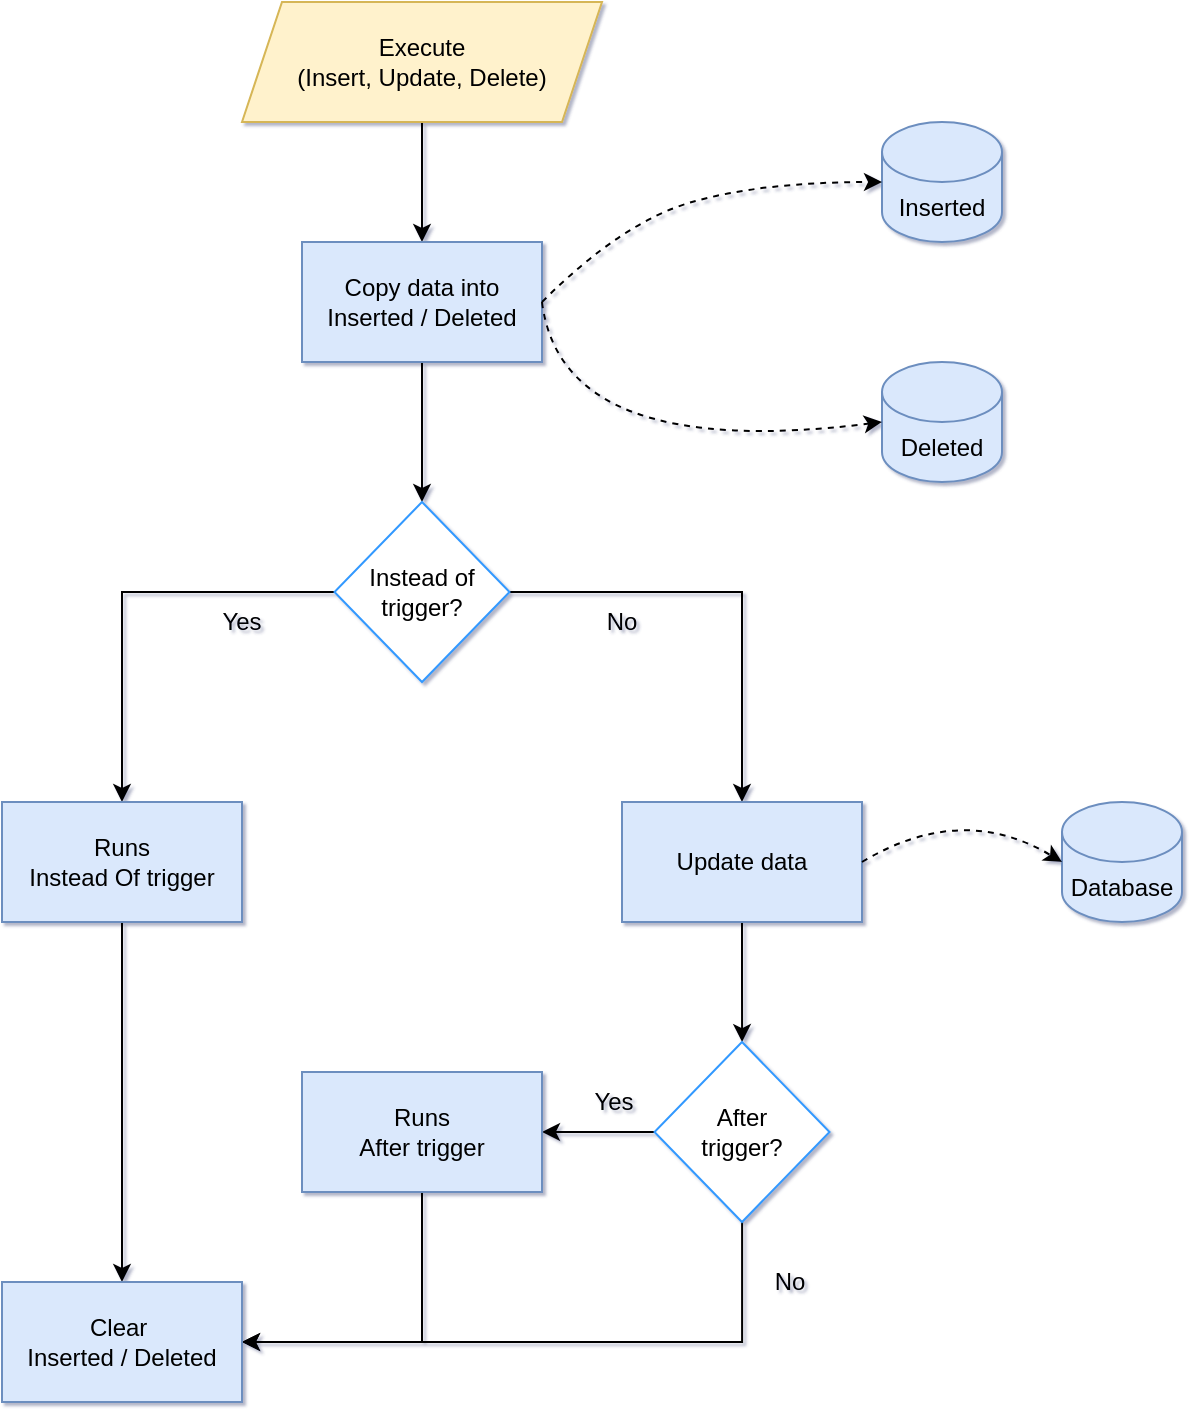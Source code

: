 <mxfile version="14.6.13" type="device"><diagram id="zSJ6s96msRhy8iOdBu1G" name="Page-1"><mxGraphModel dx="1022" dy="814" grid="1" gridSize="10" guides="1" tooltips="1" connect="1" arrows="1" fold="1" page="0" pageScale="1" pageWidth="3300" pageHeight="2339" math="0" shadow="1"><root><mxCell id="0"/><mxCell id="1" parent="0"/><mxCell id="0ZdXoYMnuQveUjJQTO50-11" style="edgeStyle=orthogonalEdgeStyle;curved=1;rounded=0;orthogonalLoop=1;jettySize=auto;html=1;entryX=0.5;entryY=0;entryDx=0;entryDy=0;" edge="1" parent="1" source="0ZdXoYMnuQveUjJQTO50-1" target="0ZdXoYMnuQveUjJQTO50-2"><mxGeometry relative="1" as="geometry"/></mxCell><mxCell id="0ZdXoYMnuQveUjJQTO50-1" value="Execute&lt;br&gt;(Insert, Update, Delete)" style="shape=parallelogram;perimeter=parallelogramPerimeter;whiteSpace=wrap;html=1;fixedSize=1;fillColor=#fff2cc;strokeColor=#d6b656;" vertex="1" parent="1"><mxGeometry x="540" y="160" width="180" height="60" as="geometry"/></mxCell><mxCell id="0ZdXoYMnuQveUjJQTO50-10" style="edgeStyle=orthogonalEdgeStyle;curved=1;rounded=0;orthogonalLoop=1;jettySize=auto;html=1;entryX=0.5;entryY=0;entryDx=0;entryDy=0;" edge="1" parent="1" source="0ZdXoYMnuQveUjJQTO50-2" target="0ZdXoYMnuQveUjJQTO50-9"><mxGeometry relative="1" as="geometry"/></mxCell><mxCell id="0ZdXoYMnuQveUjJQTO50-2" value="Copy data into&lt;br&gt;Inserted / Deleted" style="rounded=0;whiteSpace=wrap;html=1;fillColor=#dae8fc;strokeColor=#6c8ebf;" vertex="1" parent="1"><mxGeometry x="570" y="280" width="120" height="60" as="geometry"/></mxCell><mxCell id="0ZdXoYMnuQveUjJQTO50-3" value="Inserted" style="shape=cylinder3;whiteSpace=wrap;html=1;boundedLbl=1;backgroundOutline=1;size=15;fillColor=#dae8fc;strokeColor=#6c8ebf;" vertex="1" parent="1"><mxGeometry x="860" y="220" width="60" height="60" as="geometry"/></mxCell><mxCell id="0ZdXoYMnuQveUjJQTO50-4" value="Deleted" style="shape=cylinder3;whiteSpace=wrap;html=1;boundedLbl=1;backgroundOutline=1;size=15;fillColor=#dae8fc;strokeColor=#6c8ebf;" vertex="1" parent="1"><mxGeometry x="860" y="340" width="60" height="60" as="geometry"/></mxCell><mxCell id="0ZdXoYMnuQveUjJQTO50-6" value="" style="endArrow=classic;html=1;entryX=0;entryY=0.5;entryDx=0;entryDy=0;entryPerimeter=0;exitX=1;exitY=0.5;exitDx=0;exitDy=0;curved=1;dashed=1;" edge="1" parent="1" source="0ZdXoYMnuQveUjJQTO50-2" target="0ZdXoYMnuQveUjJQTO50-3"><mxGeometry width="50" height="50" relative="1" as="geometry"><mxPoint x="700" y="430" as="sourcePoint"/><mxPoint x="750" y="380" as="targetPoint"/><Array as="points"><mxPoint x="730" y="270"/><mxPoint x="800" y="250"/></Array></mxGeometry></mxCell><mxCell id="0ZdXoYMnuQveUjJQTO50-7" value="" style="endArrow=classic;html=1;entryX=0;entryY=0.5;entryDx=0;entryDy=0;entryPerimeter=0;exitX=1;exitY=0.5;exitDx=0;exitDy=0;curved=1;dashed=1;" edge="1" parent="1" source="0ZdXoYMnuQveUjJQTO50-2" target="0ZdXoYMnuQveUjJQTO50-4"><mxGeometry width="50" height="50" relative="1" as="geometry"><mxPoint x="660" y="430" as="sourcePoint"/><mxPoint x="830" y="370" as="targetPoint"/><Array as="points"><mxPoint x="700" y="390"/></Array></mxGeometry></mxCell><mxCell id="0ZdXoYMnuQveUjJQTO50-14" style="edgeStyle=orthogonalEdgeStyle;rounded=0;orthogonalLoop=1;jettySize=auto;html=1;entryX=0.5;entryY=0;entryDx=0;entryDy=0;" edge="1" parent="1" source="0ZdXoYMnuQveUjJQTO50-9" target="0ZdXoYMnuQveUjJQTO50-12"><mxGeometry relative="1" as="geometry"/></mxCell><mxCell id="0ZdXoYMnuQveUjJQTO50-15" style="edgeStyle=orthogonalEdgeStyle;rounded=0;orthogonalLoop=1;jettySize=auto;html=1;entryX=0.5;entryY=0;entryDx=0;entryDy=0;" edge="1" parent="1" source="0ZdXoYMnuQveUjJQTO50-9" target="0ZdXoYMnuQveUjJQTO50-13"><mxGeometry relative="1" as="geometry"/></mxCell><mxCell id="0ZdXoYMnuQveUjJQTO50-9" value="Instead of&lt;br&gt;trigger?" style="rhombus;whiteSpace=wrap;html=1;strokeColor=#3399FF;" vertex="1" parent="1"><mxGeometry x="586.25" y="410" width="87.5" height="90" as="geometry"/></mxCell><mxCell id="0ZdXoYMnuQveUjJQTO50-32" style="edgeStyle=orthogonalEdgeStyle;rounded=0;orthogonalLoop=1;jettySize=auto;html=1;entryX=0.5;entryY=0;entryDx=0;entryDy=0;" edge="1" parent="1" source="0ZdXoYMnuQveUjJQTO50-12" target="0ZdXoYMnuQveUjJQTO50-29"><mxGeometry relative="1" as="geometry"/></mxCell><mxCell id="0ZdXoYMnuQveUjJQTO50-12" value="Runs &lt;br&gt;Instead Of trigger" style="rounded=0;whiteSpace=wrap;html=1;fillColor=#dae8fc;strokeColor=#6c8ebf;" vertex="1" parent="1"><mxGeometry x="420" y="560" width="120" height="60" as="geometry"/></mxCell><mxCell id="0ZdXoYMnuQveUjJQTO50-26" style="edgeStyle=orthogonalEdgeStyle;orthogonalLoop=1;jettySize=auto;html=1;rounded=0;" edge="1" parent="1" source="0ZdXoYMnuQveUjJQTO50-13" target="0ZdXoYMnuQveUjJQTO50-25"><mxGeometry relative="1" as="geometry"/></mxCell><mxCell id="0ZdXoYMnuQveUjJQTO50-13" value="Update data" style="rounded=0;whiteSpace=wrap;html=1;fillColor=#dae8fc;strokeColor=#6c8ebf;" vertex="1" parent="1"><mxGeometry x="730" y="560" width="120" height="60" as="geometry"/></mxCell><mxCell id="0ZdXoYMnuQveUjJQTO50-16" value="No" style="text;html=1;strokeColor=none;fillColor=none;align=center;verticalAlign=middle;whiteSpace=wrap;rounded=0;" vertex="1" parent="1"><mxGeometry x="710" y="460" width="40" height="20" as="geometry"/></mxCell><mxCell id="0ZdXoYMnuQveUjJQTO50-17" value="Yes" style="text;html=1;strokeColor=none;fillColor=none;align=center;verticalAlign=middle;whiteSpace=wrap;rounded=0;" vertex="1" parent="1"><mxGeometry x="520" y="460" width="40" height="20" as="geometry"/></mxCell><mxCell id="0ZdXoYMnuQveUjJQTO50-18" value="Database" style="shape=cylinder3;whiteSpace=wrap;html=1;boundedLbl=1;backgroundOutline=1;size=15;fillColor=#dae8fc;strokeColor=#6c8ebf;" vertex="1" parent="1"><mxGeometry x="950" y="560" width="60" height="60" as="geometry"/></mxCell><mxCell id="0ZdXoYMnuQveUjJQTO50-23" value="" style="endArrow=classic;html=1;entryX=0;entryY=0.5;entryDx=0;entryDy=0;entryPerimeter=0;exitX=1;exitY=0.5;exitDx=0;exitDy=0;curved=1;dashed=1;" edge="1" parent="1" source="0ZdXoYMnuQveUjJQTO50-13" target="0ZdXoYMnuQveUjJQTO50-18"><mxGeometry width="50" height="50" relative="1" as="geometry"><mxPoint x="780" y="640" as="sourcePoint"/><mxPoint x="950" y="700" as="targetPoint"/><Array as="points"><mxPoint x="900" y="560"/></Array></mxGeometry></mxCell><mxCell id="0ZdXoYMnuQveUjJQTO50-28" style="edgeStyle=orthogonalEdgeStyle;rounded=0;orthogonalLoop=1;jettySize=auto;html=1;entryX=1;entryY=0.5;entryDx=0;entryDy=0;" edge="1" parent="1" source="0ZdXoYMnuQveUjJQTO50-25" target="0ZdXoYMnuQveUjJQTO50-27"><mxGeometry relative="1" as="geometry"/></mxCell><mxCell id="0ZdXoYMnuQveUjJQTO50-31" style="edgeStyle=orthogonalEdgeStyle;rounded=0;orthogonalLoop=1;jettySize=auto;html=1;entryX=1;entryY=0.5;entryDx=0;entryDy=0;" edge="1" parent="1" source="0ZdXoYMnuQveUjJQTO50-25" target="0ZdXoYMnuQveUjJQTO50-29"><mxGeometry relative="1" as="geometry"><Array as="points"><mxPoint x="790" y="830"/></Array></mxGeometry></mxCell><mxCell id="0ZdXoYMnuQveUjJQTO50-25" value="After &lt;br&gt;trigger?" style="rhombus;whiteSpace=wrap;html=1;strokeColor=#3399FF;" vertex="1" parent="1"><mxGeometry x="746.25" y="680" width="87.5" height="90" as="geometry"/></mxCell><mxCell id="0ZdXoYMnuQveUjJQTO50-30" style="edgeStyle=orthogonalEdgeStyle;rounded=0;orthogonalLoop=1;jettySize=auto;html=1;entryX=1;entryY=0.5;entryDx=0;entryDy=0;" edge="1" parent="1" source="0ZdXoYMnuQveUjJQTO50-27" target="0ZdXoYMnuQveUjJQTO50-29"><mxGeometry relative="1" as="geometry"><Array as="points"><mxPoint x="630" y="830"/></Array></mxGeometry></mxCell><mxCell id="0ZdXoYMnuQveUjJQTO50-27" value="Runs&lt;br&gt;After trigger" style="rounded=0;whiteSpace=wrap;html=1;fillColor=#dae8fc;strokeColor=#6c8ebf;" vertex="1" parent="1"><mxGeometry x="570" y="695" width="120" height="60" as="geometry"/></mxCell><mxCell id="0ZdXoYMnuQveUjJQTO50-29" value="Clear&amp;nbsp;&lt;br&gt;Inserted / Deleted" style="rounded=0;whiteSpace=wrap;html=1;fillColor=#dae8fc;strokeColor=#6c8ebf;" vertex="1" parent="1"><mxGeometry x="420" y="800" width="120" height="60" as="geometry"/></mxCell><mxCell id="0ZdXoYMnuQveUjJQTO50-33" value="No" style="text;html=1;strokeColor=none;fillColor=none;align=center;verticalAlign=middle;whiteSpace=wrap;rounded=0;" vertex="1" parent="1"><mxGeometry x="793.75" y="790" width="40" height="20" as="geometry"/></mxCell><mxCell id="0ZdXoYMnuQveUjJQTO50-34" value="Yes" style="text;html=1;strokeColor=none;fillColor=none;align=center;verticalAlign=middle;whiteSpace=wrap;rounded=0;" vertex="1" parent="1"><mxGeometry x="706.25" y="700" width="40" height="20" as="geometry"/></mxCell></root></mxGraphModel></diagram></mxfile>